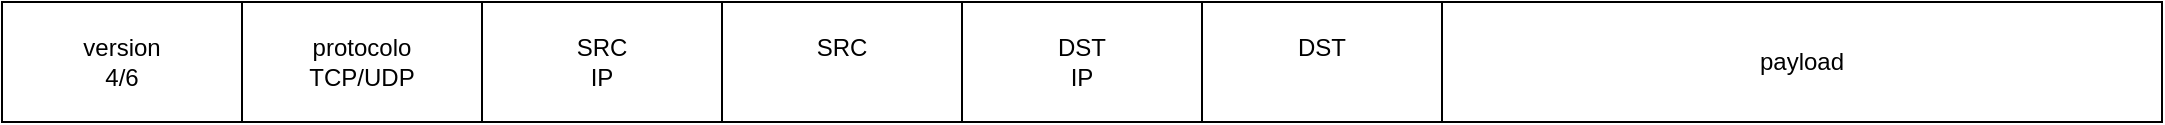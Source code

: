 <mxfile version="28.2.5">
  <diagram name="Page-1" id="nVGzWVSRMWcKw0THLTnx">
    <mxGraphModel dx="1992" dy="1220" grid="1" gridSize="10" guides="1" tooltips="1" connect="1" arrows="1" fold="1" page="1" pageScale="1" pageWidth="827" pageHeight="1169" math="0" shadow="0">
      <root>
        <mxCell id="0" />
        <mxCell id="1" parent="0" />
        <mxCell id="8T2HMftIgfYwU0W0bToT-13" value="" style="group" vertex="1" connectable="0" parent="1">
          <mxGeometry x="-126" y="555" width="1080" height="60" as="geometry" />
        </mxCell>
        <mxCell id="8T2HMftIgfYwU0W0bToT-5" value="payload" style="rounded=0;whiteSpace=wrap;html=1;fontColor=light-dark(#000000,#FFFF00);" vertex="1" parent="8T2HMftIgfYwU0W0bToT-13">
          <mxGeometry x="720" width="360" height="60" as="geometry" />
        </mxCell>
        <mxCell id="8T2HMftIgfYwU0W0bToT-6" value="&lt;div&gt;protocolo&lt;/div&gt;TCP/UDP" style="rounded=0;whiteSpace=wrap;html=1;fontColor=light-dark(#000000,#FF0000);" vertex="1" parent="8T2HMftIgfYwU0W0bToT-13">
          <mxGeometry x="120" width="120" height="60" as="geometry" />
        </mxCell>
        <mxCell id="8T2HMftIgfYwU0W0bToT-7" value="&lt;div&gt;version&lt;/div&gt;&lt;div&gt;4/6&lt;/div&gt;" style="rounded=0;whiteSpace=wrap;html=1;fontColor=light-dark(#000000,#00FF00);" vertex="1" parent="8T2HMftIgfYwU0W0bToT-13">
          <mxGeometry width="120" height="60" as="geometry" />
        </mxCell>
        <mxCell id="8T2HMftIgfYwU0W0bToT-8" value="&lt;div&gt;SRC&lt;/div&gt;&lt;div&gt;IP&lt;/div&gt;" style="rounded=0;whiteSpace=wrap;html=1;fontColor=light-dark(#000000,#00FFFF);" vertex="1" parent="8T2HMftIgfYwU0W0bToT-13">
          <mxGeometry x="240" width="120" height="60" as="geometry" />
        </mxCell>
        <mxCell id="8T2HMftIgfYwU0W0bToT-9" value="&lt;div&gt;DST&lt;/div&gt;&lt;div&gt;IP&lt;/div&gt;" style="rounded=0;whiteSpace=wrap;html=1;fontColor=light-dark(#000000,#FF00FF);" vertex="1" parent="8T2HMftIgfYwU0W0bToT-13">
          <mxGeometry x="480" width="120" height="60" as="geometry" />
        </mxCell>
        <mxCell id="8T2HMftIgfYwU0W0bToT-11" value="&lt;div&gt;&lt;span style=&quot;color: light-dark(rgb(0, 0, 0), rgb(127, 0, 255));&quot;&gt;DST&lt;/span&gt;&lt;/div&gt;&lt;div&gt;&lt;span style=&quot;color: light-dark(transparent, rgb(127, 0, 255));&quot;&gt;Port&lt;/span&gt;&lt;/div&gt;" style="rounded=0;whiteSpace=wrap;html=1;fontColor=light-dark(#000000,#FF00FF);" vertex="1" parent="8T2HMftIgfYwU0W0bToT-13">
          <mxGeometry x="600" width="120" height="60" as="geometry" />
        </mxCell>
        <mxCell id="8T2HMftIgfYwU0W0bToT-12" value="&lt;div&gt;&lt;span style=&quot;color: light-dark(rgb(0, 0, 0), rgb(0, 127, 255));&quot;&gt;SRC&lt;/span&gt;&lt;/div&gt;&lt;div&gt;&lt;span style=&quot;color: light-dark(transparent, rgb(0, 127, 255));&quot;&gt;Port&lt;/span&gt;&lt;/div&gt;" style="rounded=0;whiteSpace=wrap;html=1;" vertex="1" parent="8T2HMftIgfYwU0W0bToT-13">
          <mxGeometry x="360" width="120" height="60" as="geometry" />
        </mxCell>
      </root>
    </mxGraphModel>
  </diagram>
</mxfile>
